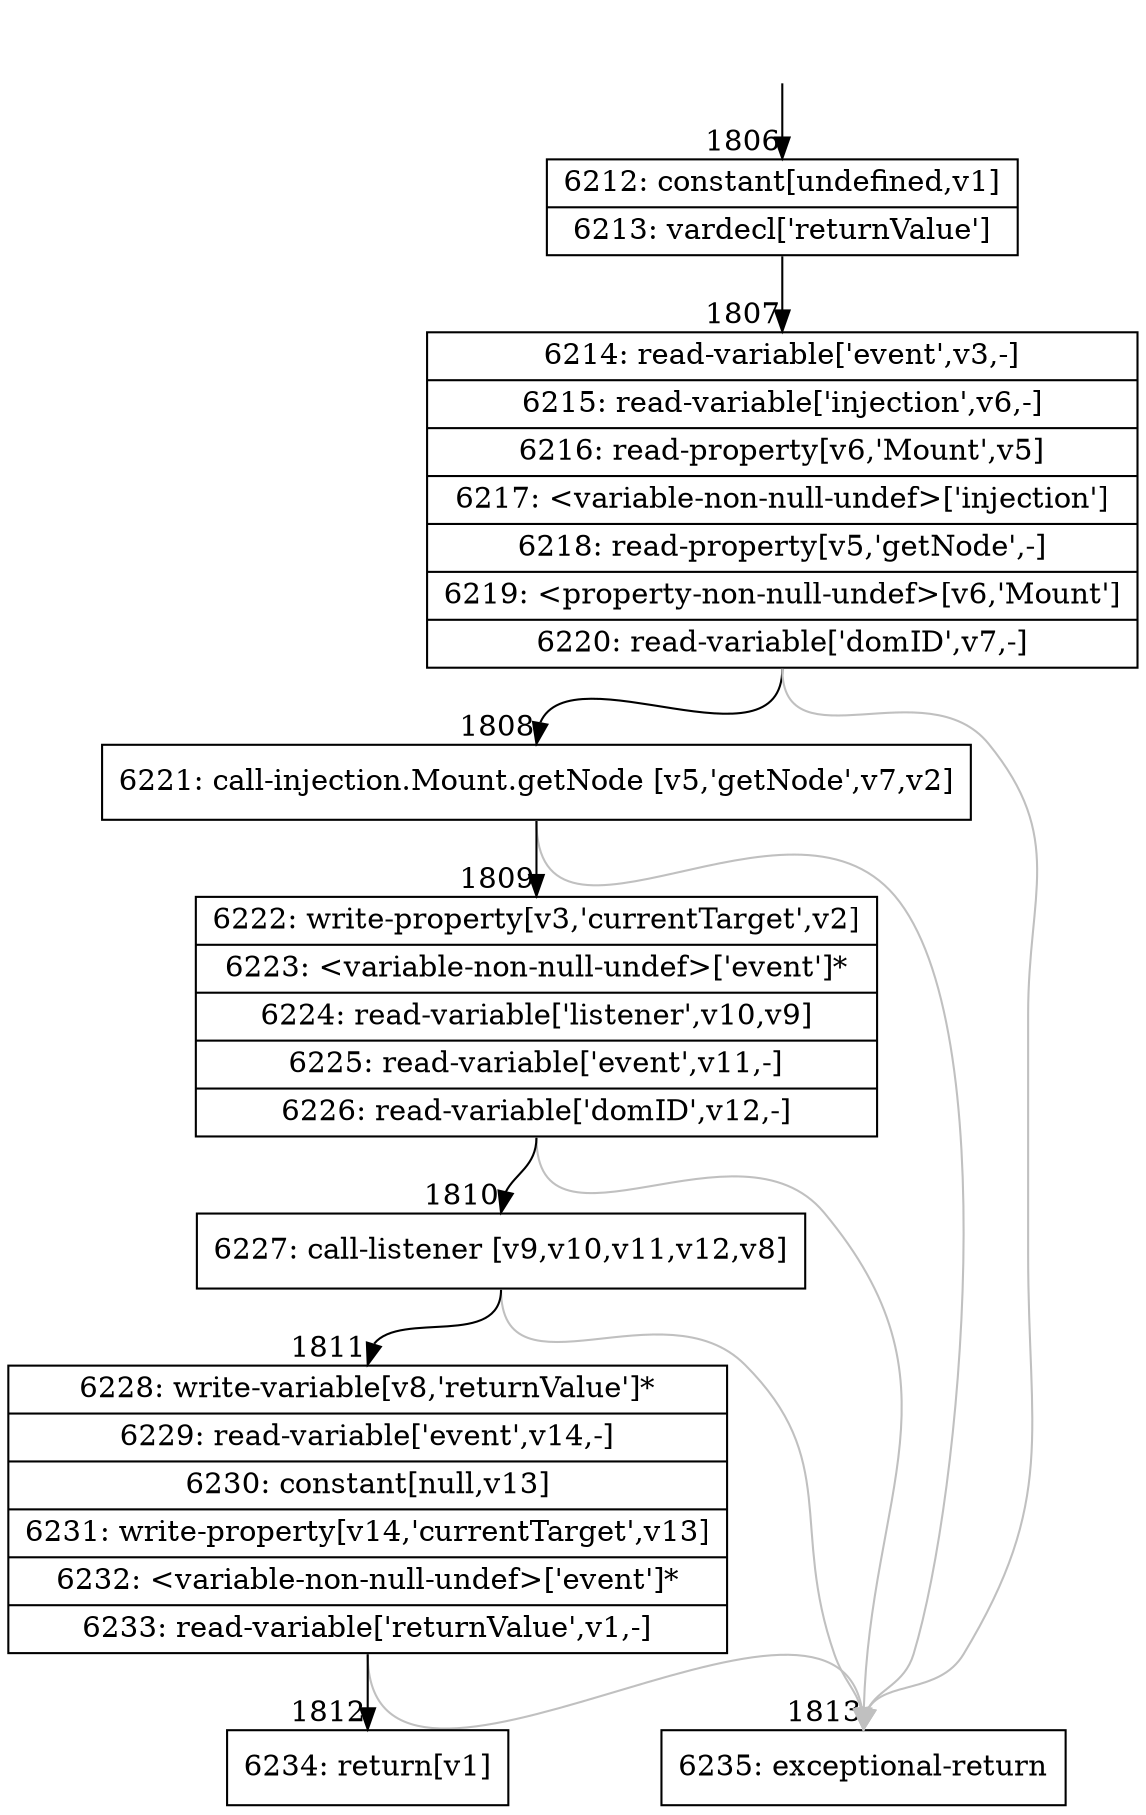 digraph {
rankdir="TD"
BB_entry121[shape=none,label=""];
BB_entry121 -> BB1806 [tailport=s, headport=n, headlabel="    1806"]
BB1806 [shape=record label="{6212: constant[undefined,v1]|6213: vardecl['returnValue']}" ] 
BB1806 -> BB1807 [tailport=s, headport=n, headlabel="      1807"]
BB1807 [shape=record label="{6214: read-variable['event',v3,-]|6215: read-variable['injection',v6,-]|6216: read-property[v6,'Mount',v5]|6217: \<variable-non-null-undef\>['injection']|6218: read-property[v5,'getNode',-]|6219: \<property-non-null-undef\>[v6,'Mount']|6220: read-variable['domID',v7,-]}" ] 
BB1807 -> BB1808 [tailport=s, headport=n, headlabel="      1808"]
BB1807 -> BB1813 [tailport=s, headport=n, color=gray, headlabel="      1813"]
BB1808 [shape=record label="{6221: call-injection.Mount.getNode [v5,'getNode',v7,v2]}" ] 
BB1808 -> BB1809 [tailport=s, headport=n, headlabel="      1809"]
BB1808 -> BB1813 [tailport=s, headport=n, color=gray]
BB1809 [shape=record label="{6222: write-property[v3,'currentTarget',v2]|6223: \<variable-non-null-undef\>['event']*|6224: read-variable['listener',v10,v9]|6225: read-variable['event',v11,-]|6226: read-variable['domID',v12,-]}" ] 
BB1809 -> BB1810 [tailport=s, headport=n, headlabel="      1810"]
BB1809 -> BB1813 [tailport=s, headport=n, color=gray]
BB1810 [shape=record label="{6227: call-listener [v9,v10,v11,v12,v8]}" ] 
BB1810 -> BB1811 [tailport=s, headport=n, headlabel="      1811"]
BB1810 -> BB1813 [tailport=s, headport=n, color=gray]
BB1811 [shape=record label="{6228: write-variable[v8,'returnValue']*|6229: read-variable['event',v14,-]|6230: constant[null,v13]|6231: write-property[v14,'currentTarget',v13]|6232: \<variable-non-null-undef\>['event']*|6233: read-variable['returnValue',v1,-]}" ] 
BB1811 -> BB1812 [tailport=s, headport=n, headlabel="      1812"]
BB1811 -> BB1813 [tailport=s, headport=n, color=gray]
BB1812 [shape=record label="{6234: return[v1]}" ] 
BB1813 [shape=record label="{6235: exceptional-return}" ] 
//#$~ 3299
}

